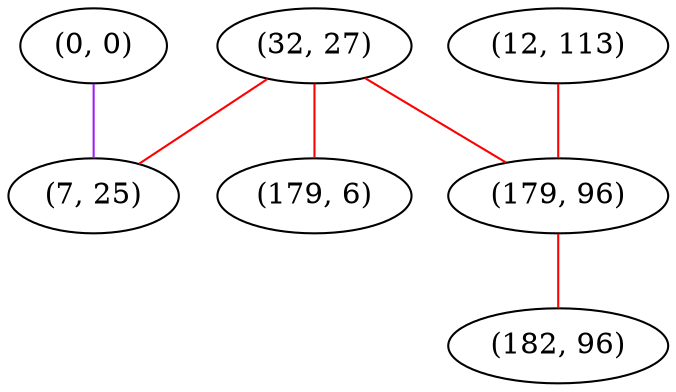 graph "" {
"(32, 27)";
"(0, 0)";
"(179, 6)";
"(7, 25)";
"(12, 113)";
"(179, 96)";
"(182, 96)";
"(32, 27)" -- "(179, 96)"  [color=red, key=0, weight=1];
"(32, 27)" -- "(179, 6)"  [color=red, key=0, weight=1];
"(32, 27)" -- "(7, 25)"  [color=red, key=0, weight=1];
"(0, 0)" -- "(7, 25)"  [color=purple, key=0, weight=4];
"(12, 113)" -- "(179, 96)"  [color=red, key=0, weight=1];
"(179, 96)" -- "(182, 96)"  [color=red, key=0, weight=1];
}
